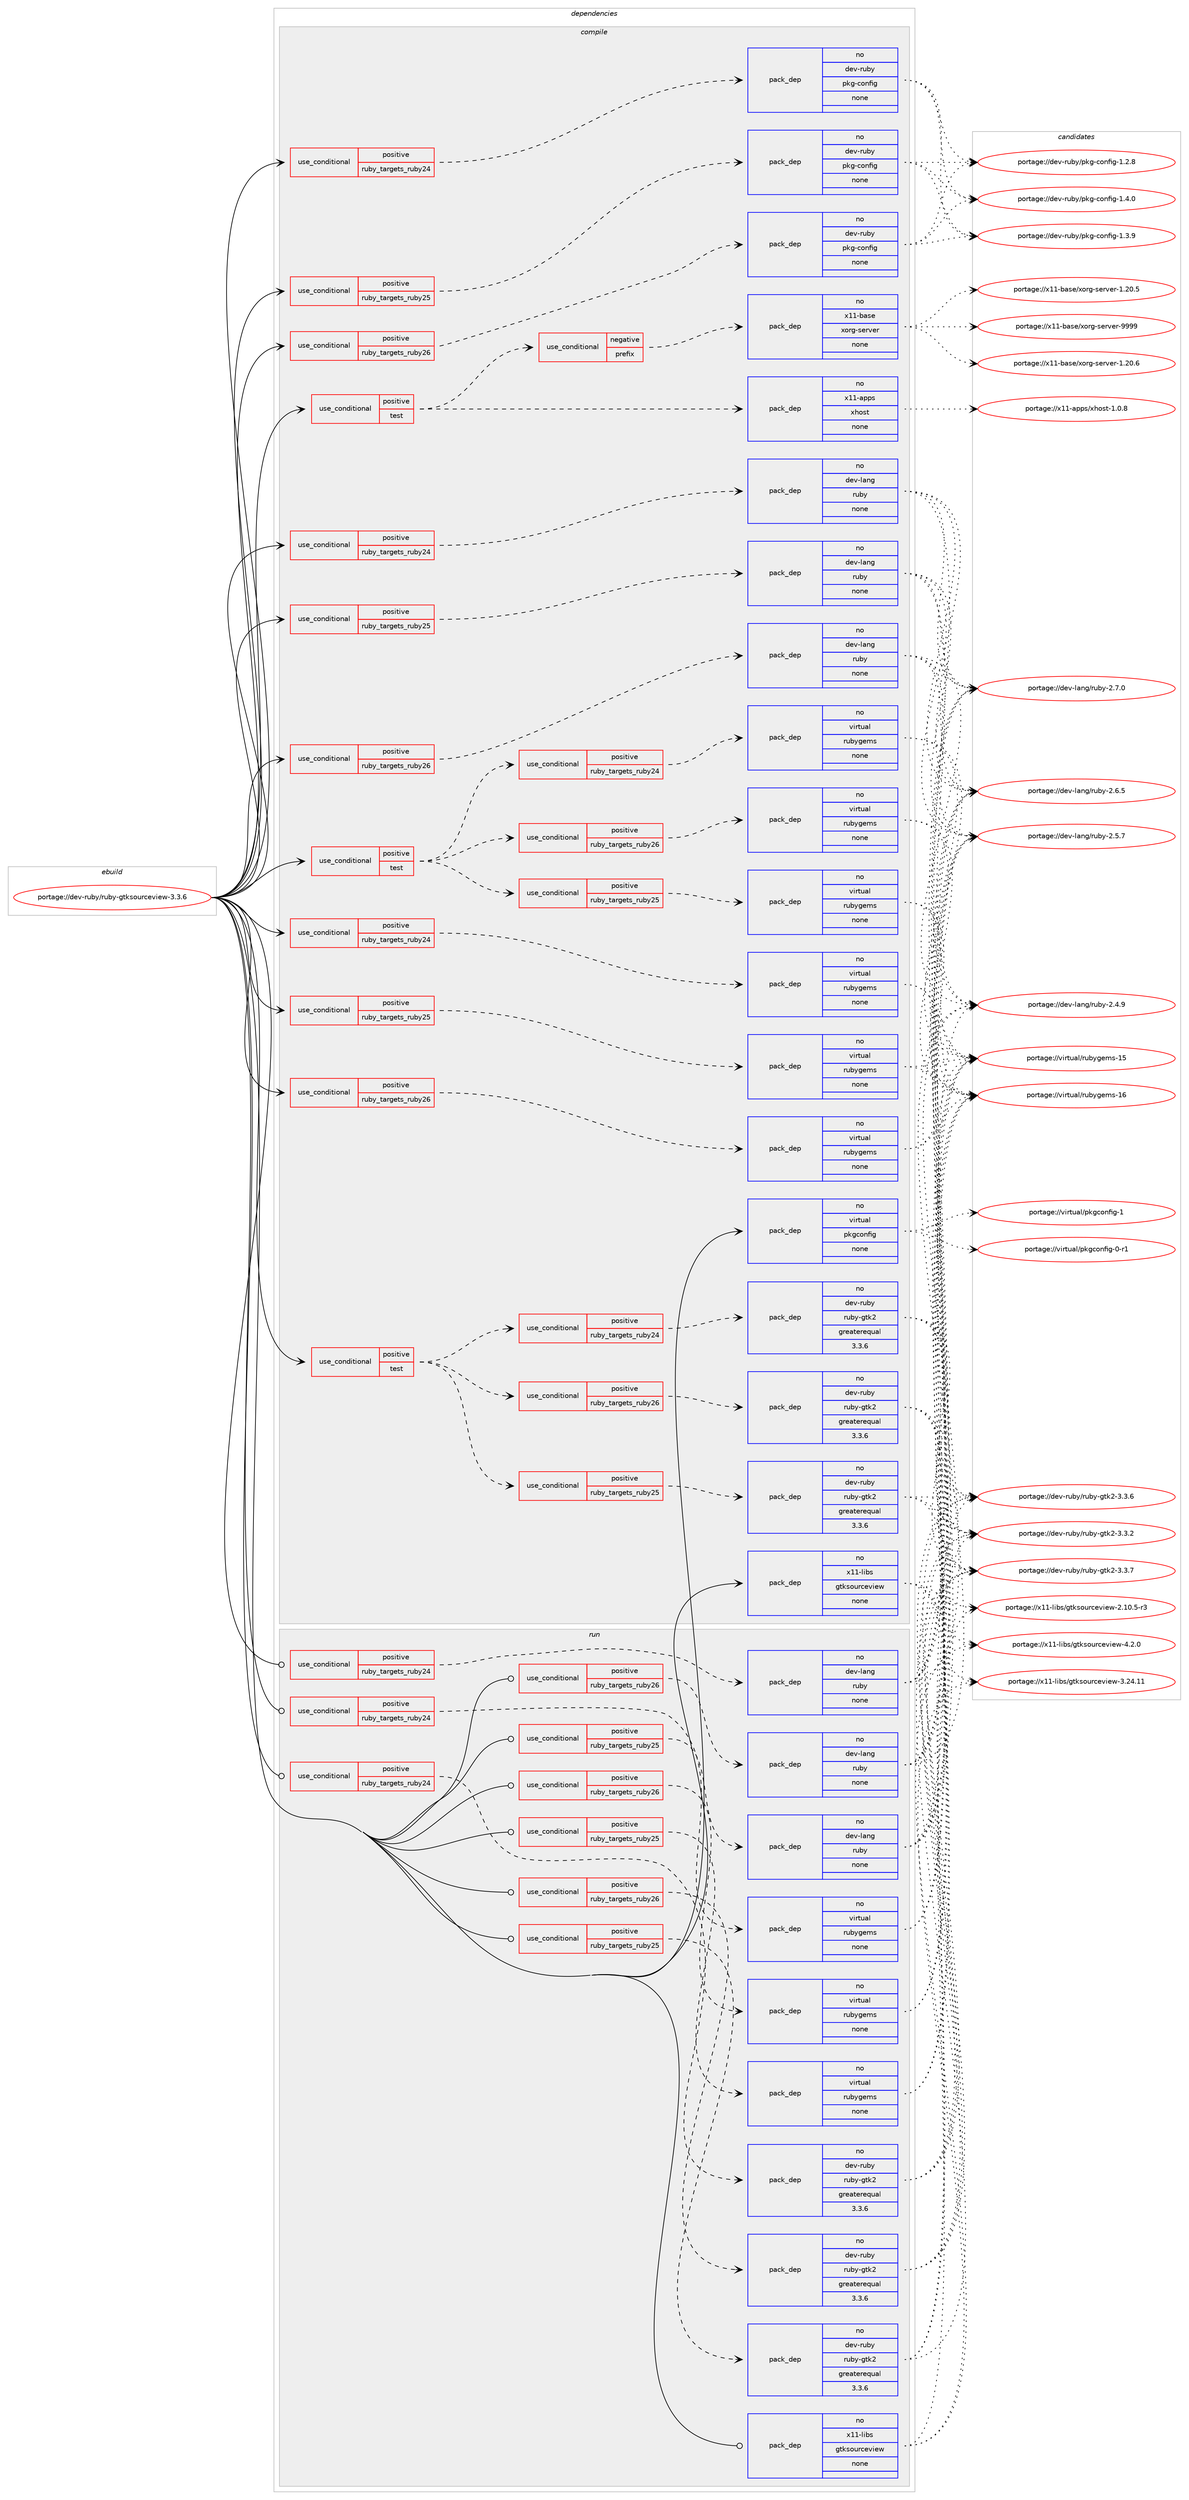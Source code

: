 digraph prolog {

# *************
# Graph options
# *************

newrank=true;
concentrate=true;
compound=true;
graph [rankdir=LR,fontname=Helvetica,fontsize=10,ranksep=1.5];#, ranksep=2.5, nodesep=0.2];
edge  [arrowhead=vee];
node  [fontname=Helvetica,fontsize=10];

# **********
# The ebuild
# **********

subgraph cluster_leftcol {
color=gray;
label=<<i>ebuild</i>>;
id [label="portage://dev-ruby/ruby-gtksourceview-3.3.6", color=red, width=4, href="../dev-ruby/ruby-gtksourceview-3.3.6.svg"];
}

# ****************
# The dependencies
# ****************

subgraph cluster_midcol {
color=gray;
label=<<i>dependencies</i>>;
subgraph cluster_compile {
fillcolor="#eeeeee";
style=filled;
label=<<i>compile</i>>;
subgraph cond71942 {
dependency325057 [label=<<TABLE BORDER="0" CELLBORDER="1" CELLSPACING="0" CELLPADDING="4"><TR><TD ROWSPAN="3" CELLPADDING="10">use_conditional</TD></TR><TR><TD>positive</TD></TR><TR><TD>ruby_targets_ruby24</TD></TR></TABLE>>, shape=none, color=red];
subgraph pack248368 {
dependency325058 [label=<<TABLE BORDER="0" CELLBORDER="1" CELLSPACING="0" CELLPADDING="4" WIDTH="220"><TR><TD ROWSPAN="6" CELLPADDING="30">pack_dep</TD></TR><TR><TD WIDTH="110">no</TD></TR><TR><TD>dev-lang</TD></TR><TR><TD>ruby</TD></TR><TR><TD>none</TD></TR><TR><TD></TD></TR></TABLE>>, shape=none, color=blue];
}
dependency325057:e -> dependency325058:w [weight=20,style="dashed",arrowhead="vee"];
}
id:e -> dependency325057:w [weight=20,style="solid",arrowhead="vee"];
subgraph cond71943 {
dependency325059 [label=<<TABLE BORDER="0" CELLBORDER="1" CELLSPACING="0" CELLPADDING="4"><TR><TD ROWSPAN="3" CELLPADDING="10">use_conditional</TD></TR><TR><TD>positive</TD></TR><TR><TD>ruby_targets_ruby24</TD></TR></TABLE>>, shape=none, color=red];
subgraph pack248369 {
dependency325060 [label=<<TABLE BORDER="0" CELLBORDER="1" CELLSPACING="0" CELLPADDING="4" WIDTH="220"><TR><TD ROWSPAN="6" CELLPADDING="30">pack_dep</TD></TR><TR><TD WIDTH="110">no</TD></TR><TR><TD>dev-ruby</TD></TR><TR><TD>pkg-config</TD></TR><TR><TD>none</TD></TR><TR><TD></TD></TR></TABLE>>, shape=none, color=blue];
}
dependency325059:e -> dependency325060:w [weight=20,style="dashed",arrowhead="vee"];
}
id:e -> dependency325059:w [weight=20,style="solid",arrowhead="vee"];
subgraph cond71944 {
dependency325061 [label=<<TABLE BORDER="0" CELLBORDER="1" CELLSPACING="0" CELLPADDING="4"><TR><TD ROWSPAN="3" CELLPADDING="10">use_conditional</TD></TR><TR><TD>positive</TD></TR><TR><TD>ruby_targets_ruby24</TD></TR></TABLE>>, shape=none, color=red];
subgraph pack248370 {
dependency325062 [label=<<TABLE BORDER="0" CELLBORDER="1" CELLSPACING="0" CELLPADDING="4" WIDTH="220"><TR><TD ROWSPAN="6" CELLPADDING="30">pack_dep</TD></TR><TR><TD WIDTH="110">no</TD></TR><TR><TD>virtual</TD></TR><TR><TD>rubygems</TD></TR><TR><TD>none</TD></TR><TR><TD></TD></TR></TABLE>>, shape=none, color=blue];
}
dependency325061:e -> dependency325062:w [weight=20,style="dashed",arrowhead="vee"];
}
id:e -> dependency325061:w [weight=20,style="solid",arrowhead="vee"];
subgraph cond71945 {
dependency325063 [label=<<TABLE BORDER="0" CELLBORDER="1" CELLSPACING="0" CELLPADDING="4"><TR><TD ROWSPAN="3" CELLPADDING="10">use_conditional</TD></TR><TR><TD>positive</TD></TR><TR><TD>ruby_targets_ruby25</TD></TR></TABLE>>, shape=none, color=red];
subgraph pack248371 {
dependency325064 [label=<<TABLE BORDER="0" CELLBORDER="1" CELLSPACING="0" CELLPADDING="4" WIDTH="220"><TR><TD ROWSPAN="6" CELLPADDING="30">pack_dep</TD></TR><TR><TD WIDTH="110">no</TD></TR><TR><TD>dev-lang</TD></TR><TR><TD>ruby</TD></TR><TR><TD>none</TD></TR><TR><TD></TD></TR></TABLE>>, shape=none, color=blue];
}
dependency325063:e -> dependency325064:w [weight=20,style="dashed",arrowhead="vee"];
}
id:e -> dependency325063:w [weight=20,style="solid",arrowhead="vee"];
subgraph cond71946 {
dependency325065 [label=<<TABLE BORDER="0" CELLBORDER="1" CELLSPACING="0" CELLPADDING="4"><TR><TD ROWSPAN="3" CELLPADDING="10">use_conditional</TD></TR><TR><TD>positive</TD></TR><TR><TD>ruby_targets_ruby25</TD></TR></TABLE>>, shape=none, color=red];
subgraph pack248372 {
dependency325066 [label=<<TABLE BORDER="0" CELLBORDER="1" CELLSPACING="0" CELLPADDING="4" WIDTH="220"><TR><TD ROWSPAN="6" CELLPADDING="30">pack_dep</TD></TR><TR><TD WIDTH="110">no</TD></TR><TR><TD>dev-ruby</TD></TR><TR><TD>pkg-config</TD></TR><TR><TD>none</TD></TR><TR><TD></TD></TR></TABLE>>, shape=none, color=blue];
}
dependency325065:e -> dependency325066:w [weight=20,style="dashed",arrowhead="vee"];
}
id:e -> dependency325065:w [weight=20,style="solid",arrowhead="vee"];
subgraph cond71947 {
dependency325067 [label=<<TABLE BORDER="0" CELLBORDER="1" CELLSPACING="0" CELLPADDING="4"><TR><TD ROWSPAN="3" CELLPADDING="10">use_conditional</TD></TR><TR><TD>positive</TD></TR><TR><TD>ruby_targets_ruby25</TD></TR></TABLE>>, shape=none, color=red];
subgraph pack248373 {
dependency325068 [label=<<TABLE BORDER="0" CELLBORDER="1" CELLSPACING="0" CELLPADDING="4" WIDTH="220"><TR><TD ROWSPAN="6" CELLPADDING="30">pack_dep</TD></TR><TR><TD WIDTH="110">no</TD></TR><TR><TD>virtual</TD></TR><TR><TD>rubygems</TD></TR><TR><TD>none</TD></TR><TR><TD></TD></TR></TABLE>>, shape=none, color=blue];
}
dependency325067:e -> dependency325068:w [weight=20,style="dashed",arrowhead="vee"];
}
id:e -> dependency325067:w [weight=20,style="solid",arrowhead="vee"];
subgraph cond71948 {
dependency325069 [label=<<TABLE BORDER="0" CELLBORDER="1" CELLSPACING="0" CELLPADDING="4"><TR><TD ROWSPAN="3" CELLPADDING="10">use_conditional</TD></TR><TR><TD>positive</TD></TR><TR><TD>ruby_targets_ruby26</TD></TR></TABLE>>, shape=none, color=red];
subgraph pack248374 {
dependency325070 [label=<<TABLE BORDER="0" CELLBORDER="1" CELLSPACING="0" CELLPADDING="4" WIDTH="220"><TR><TD ROWSPAN="6" CELLPADDING="30">pack_dep</TD></TR><TR><TD WIDTH="110">no</TD></TR><TR><TD>dev-lang</TD></TR><TR><TD>ruby</TD></TR><TR><TD>none</TD></TR><TR><TD></TD></TR></TABLE>>, shape=none, color=blue];
}
dependency325069:e -> dependency325070:w [weight=20,style="dashed",arrowhead="vee"];
}
id:e -> dependency325069:w [weight=20,style="solid",arrowhead="vee"];
subgraph cond71949 {
dependency325071 [label=<<TABLE BORDER="0" CELLBORDER="1" CELLSPACING="0" CELLPADDING="4"><TR><TD ROWSPAN="3" CELLPADDING="10">use_conditional</TD></TR><TR><TD>positive</TD></TR><TR><TD>ruby_targets_ruby26</TD></TR></TABLE>>, shape=none, color=red];
subgraph pack248375 {
dependency325072 [label=<<TABLE BORDER="0" CELLBORDER="1" CELLSPACING="0" CELLPADDING="4" WIDTH="220"><TR><TD ROWSPAN="6" CELLPADDING="30">pack_dep</TD></TR><TR><TD WIDTH="110">no</TD></TR><TR><TD>dev-ruby</TD></TR><TR><TD>pkg-config</TD></TR><TR><TD>none</TD></TR><TR><TD></TD></TR></TABLE>>, shape=none, color=blue];
}
dependency325071:e -> dependency325072:w [weight=20,style="dashed",arrowhead="vee"];
}
id:e -> dependency325071:w [weight=20,style="solid",arrowhead="vee"];
subgraph cond71950 {
dependency325073 [label=<<TABLE BORDER="0" CELLBORDER="1" CELLSPACING="0" CELLPADDING="4"><TR><TD ROWSPAN="3" CELLPADDING="10">use_conditional</TD></TR><TR><TD>positive</TD></TR><TR><TD>ruby_targets_ruby26</TD></TR></TABLE>>, shape=none, color=red];
subgraph pack248376 {
dependency325074 [label=<<TABLE BORDER="0" CELLBORDER="1" CELLSPACING="0" CELLPADDING="4" WIDTH="220"><TR><TD ROWSPAN="6" CELLPADDING="30">pack_dep</TD></TR><TR><TD WIDTH="110">no</TD></TR><TR><TD>virtual</TD></TR><TR><TD>rubygems</TD></TR><TR><TD>none</TD></TR><TR><TD></TD></TR></TABLE>>, shape=none, color=blue];
}
dependency325073:e -> dependency325074:w [weight=20,style="dashed",arrowhead="vee"];
}
id:e -> dependency325073:w [weight=20,style="solid",arrowhead="vee"];
subgraph cond71951 {
dependency325075 [label=<<TABLE BORDER="0" CELLBORDER="1" CELLSPACING="0" CELLPADDING="4"><TR><TD ROWSPAN="3" CELLPADDING="10">use_conditional</TD></TR><TR><TD>positive</TD></TR><TR><TD>test</TD></TR></TABLE>>, shape=none, color=red];
subgraph cond71952 {
dependency325076 [label=<<TABLE BORDER="0" CELLBORDER="1" CELLSPACING="0" CELLPADDING="4"><TR><TD ROWSPAN="3" CELLPADDING="10">use_conditional</TD></TR><TR><TD>negative</TD></TR><TR><TD>prefix</TD></TR></TABLE>>, shape=none, color=red];
subgraph pack248377 {
dependency325077 [label=<<TABLE BORDER="0" CELLBORDER="1" CELLSPACING="0" CELLPADDING="4" WIDTH="220"><TR><TD ROWSPAN="6" CELLPADDING="30">pack_dep</TD></TR><TR><TD WIDTH="110">no</TD></TR><TR><TD>x11-base</TD></TR><TR><TD>xorg-server</TD></TR><TR><TD>none</TD></TR><TR><TD></TD></TR></TABLE>>, shape=none, color=blue];
}
dependency325076:e -> dependency325077:w [weight=20,style="dashed",arrowhead="vee"];
}
dependency325075:e -> dependency325076:w [weight=20,style="dashed",arrowhead="vee"];
subgraph pack248378 {
dependency325078 [label=<<TABLE BORDER="0" CELLBORDER="1" CELLSPACING="0" CELLPADDING="4" WIDTH="220"><TR><TD ROWSPAN="6" CELLPADDING="30">pack_dep</TD></TR><TR><TD WIDTH="110">no</TD></TR><TR><TD>x11-apps</TD></TR><TR><TD>xhost</TD></TR><TR><TD>none</TD></TR><TR><TD></TD></TR></TABLE>>, shape=none, color=blue];
}
dependency325075:e -> dependency325078:w [weight=20,style="dashed",arrowhead="vee"];
}
id:e -> dependency325075:w [weight=20,style="solid",arrowhead="vee"];
subgraph cond71953 {
dependency325079 [label=<<TABLE BORDER="0" CELLBORDER="1" CELLSPACING="0" CELLPADDING="4"><TR><TD ROWSPAN="3" CELLPADDING="10">use_conditional</TD></TR><TR><TD>positive</TD></TR><TR><TD>test</TD></TR></TABLE>>, shape=none, color=red];
subgraph cond71954 {
dependency325080 [label=<<TABLE BORDER="0" CELLBORDER="1" CELLSPACING="0" CELLPADDING="4"><TR><TD ROWSPAN="3" CELLPADDING="10">use_conditional</TD></TR><TR><TD>positive</TD></TR><TR><TD>ruby_targets_ruby24</TD></TR></TABLE>>, shape=none, color=red];
subgraph pack248379 {
dependency325081 [label=<<TABLE BORDER="0" CELLBORDER="1" CELLSPACING="0" CELLPADDING="4" WIDTH="220"><TR><TD ROWSPAN="6" CELLPADDING="30">pack_dep</TD></TR><TR><TD WIDTH="110">no</TD></TR><TR><TD>dev-ruby</TD></TR><TR><TD>ruby-gtk2</TD></TR><TR><TD>greaterequal</TD></TR><TR><TD>3.3.6</TD></TR></TABLE>>, shape=none, color=blue];
}
dependency325080:e -> dependency325081:w [weight=20,style="dashed",arrowhead="vee"];
}
dependency325079:e -> dependency325080:w [weight=20,style="dashed",arrowhead="vee"];
subgraph cond71955 {
dependency325082 [label=<<TABLE BORDER="0" CELLBORDER="1" CELLSPACING="0" CELLPADDING="4"><TR><TD ROWSPAN="3" CELLPADDING="10">use_conditional</TD></TR><TR><TD>positive</TD></TR><TR><TD>ruby_targets_ruby25</TD></TR></TABLE>>, shape=none, color=red];
subgraph pack248380 {
dependency325083 [label=<<TABLE BORDER="0" CELLBORDER="1" CELLSPACING="0" CELLPADDING="4" WIDTH="220"><TR><TD ROWSPAN="6" CELLPADDING="30">pack_dep</TD></TR><TR><TD WIDTH="110">no</TD></TR><TR><TD>dev-ruby</TD></TR><TR><TD>ruby-gtk2</TD></TR><TR><TD>greaterequal</TD></TR><TR><TD>3.3.6</TD></TR></TABLE>>, shape=none, color=blue];
}
dependency325082:e -> dependency325083:w [weight=20,style="dashed",arrowhead="vee"];
}
dependency325079:e -> dependency325082:w [weight=20,style="dashed",arrowhead="vee"];
subgraph cond71956 {
dependency325084 [label=<<TABLE BORDER="0" CELLBORDER="1" CELLSPACING="0" CELLPADDING="4"><TR><TD ROWSPAN="3" CELLPADDING="10">use_conditional</TD></TR><TR><TD>positive</TD></TR><TR><TD>ruby_targets_ruby26</TD></TR></TABLE>>, shape=none, color=red];
subgraph pack248381 {
dependency325085 [label=<<TABLE BORDER="0" CELLBORDER="1" CELLSPACING="0" CELLPADDING="4" WIDTH="220"><TR><TD ROWSPAN="6" CELLPADDING="30">pack_dep</TD></TR><TR><TD WIDTH="110">no</TD></TR><TR><TD>dev-ruby</TD></TR><TR><TD>ruby-gtk2</TD></TR><TR><TD>greaterequal</TD></TR><TR><TD>3.3.6</TD></TR></TABLE>>, shape=none, color=blue];
}
dependency325084:e -> dependency325085:w [weight=20,style="dashed",arrowhead="vee"];
}
dependency325079:e -> dependency325084:w [weight=20,style="dashed",arrowhead="vee"];
}
id:e -> dependency325079:w [weight=20,style="solid",arrowhead="vee"];
subgraph cond71957 {
dependency325086 [label=<<TABLE BORDER="0" CELLBORDER="1" CELLSPACING="0" CELLPADDING="4"><TR><TD ROWSPAN="3" CELLPADDING="10">use_conditional</TD></TR><TR><TD>positive</TD></TR><TR><TD>test</TD></TR></TABLE>>, shape=none, color=red];
subgraph cond71958 {
dependency325087 [label=<<TABLE BORDER="0" CELLBORDER="1" CELLSPACING="0" CELLPADDING="4"><TR><TD ROWSPAN="3" CELLPADDING="10">use_conditional</TD></TR><TR><TD>positive</TD></TR><TR><TD>ruby_targets_ruby24</TD></TR></TABLE>>, shape=none, color=red];
subgraph pack248382 {
dependency325088 [label=<<TABLE BORDER="0" CELLBORDER="1" CELLSPACING="0" CELLPADDING="4" WIDTH="220"><TR><TD ROWSPAN="6" CELLPADDING="30">pack_dep</TD></TR><TR><TD WIDTH="110">no</TD></TR><TR><TD>virtual</TD></TR><TR><TD>rubygems</TD></TR><TR><TD>none</TD></TR><TR><TD></TD></TR></TABLE>>, shape=none, color=blue];
}
dependency325087:e -> dependency325088:w [weight=20,style="dashed",arrowhead="vee"];
}
dependency325086:e -> dependency325087:w [weight=20,style="dashed",arrowhead="vee"];
subgraph cond71959 {
dependency325089 [label=<<TABLE BORDER="0" CELLBORDER="1" CELLSPACING="0" CELLPADDING="4"><TR><TD ROWSPAN="3" CELLPADDING="10">use_conditional</TD></TR><TR><TD>positive</TD></TR><TR><TD>ruby_targets_ruby25</TD></TR></TABLE>>, shape=none, color=red];
subgraph pack248383 {
dependency325090 [label=<<TABLE BORDER="0" CELLBORDER="1" CELLSPACING="0" CELLPADDING="4" WIDTH="220"><TR><TD ROWSPAN="6" CELLPADDING="30">pack_dep</TD></TR><TR><TD WIDTH="110">no</TD></TR><TR><TD>virtual</TD></TR><TR><TD>rubygems</TD></TR><TR><TD>none</TD></TR><TR><TD></TD></TR></TABLE>>, shape=none, color=blue];
}
dependency325089:e -> dependency325090:w [weight=20,style="dashed",arrowhead="vee"];
}
dependency325086:e -> dependency325089:w [weight=20,style="dashed",arrowhead="vee"];
subgraph cond71960 {
dependency325091 [label=<<TABLE BORDER="0" CELLBORDER="1" CELLSPACING="0" CELLPADDING="4"><TR><TD ROWSPAN="3" CELLPADDING="10">use_conditional</TD></TR><TR><TD>positive</TD></TR><TR><TD>ruby_targets_ruby26</TD></TR></TABLE>>, shape=none, color=red];
subgraph pack248384 {
dependency325092 [label=<<TABLE BORDER="0" CELLBORDER="1" CELLSPACING="0" CELLPADDING="4" WIDTH="220"><TR><TD ROWSPAN="6" CELLPADDING="30">pack_dep</TD></TR><TR><TD WIDTH="110">no</TD></TR><TR><TD>virtual</TD></TR><TR><TD>rubygems</TD></TR><TR><TD>none</TD></TR><TR><TD></TD></TR></TABLE>>, shape=none, color=blue];
}
dependency325091:e -> dependency325092:w [weight=20,style="dashed",arrowhead="vee"];
}
dependency325086:e -> dependency325091:w [weight=20,style="dashed",arrowhead="vee"];
}
id:e -> dependency325086:w [weight=20,style="solid",arrowhead="vee"];
subgraph pack248385 {
dependency325093 [label=<<TABLE BORDER="0" CELLBORDER="1" CELLSPACING="0" CELLPADDING="4" WIDTH="220"><TR><TD ROWSPAN="6" CELLPADDING="30">pack_dep</TD></TR><TR><TD WIDTH="110">no</TD></TR><TR><TD>virtual</TD></TR><TR><TD>pkgconfig</TD></TR><TR><TD>none</TD></TR><TR><TD></TD></TR></TABLE>>, shape=none, color=blue];
}
id:e -> dependency325093:w [weight=20,style="solid",arrowhead="vee"];
subgraph pack248386 {
dependency325094 [label=<<TABLE BORDER="0" CELLBORDER="1" CELLSPACING="0" CELLPADDING="4" WIDTH="220"><TR><TD ROWSPAN="6" CELLPADDING="30">pack_dep</TD></TR><TR><TD WIDTH="110">no</TD></TR><TR><TD>x11-libs</TD></TR><TR><TD>gtksourceview</TD></TR><TR><TD>none</TD></TR><TR><TD></TD></TR></TABLE>>, shape=none, color=blue];
}
id:e -> dependency325094:w [weight=20,style="solid",arrowhead="vee"];
}
subgraph cluster_compileandrun {
fillcolor="#eeeeee";
style=filled;
label=<<i>compile and run</i>>;
}
subgraph cluster_run {
fillcolor="#eeeeee";
style=filled;
label=<<i>run</i>>;
subgraph cond71961 {
dependency325095 [label=<<TABLE BORDER="0" CELLBORDER="1" CELLSPACING="0" CELLPADDING="4"><TR><TD ROWSPAN="3" CELLPADDING="10">use_conditional</TD></TR><TR><TD>positive</TD></TR><TR><TD>ruby_targets_ruby24</TD></TR></TABLE>>, shape=none, color=red];
subgraph pack248387 {
dependency325096 [label=<<TABLE BORDER="0" CELLBORDER="1" CELLSPACING="0" CELLPADDING="4" WIDTH="220"><TR><TD ROWSPAN="6" CELLPADDING="30">pack_dep</TD></TR><TR><TD WIDTH="110">no</TD></TR><TR><TD>dev-lang</TD></TR><TR><TD>ruby</TD></TR><TR><TD>none</TD></TR><TR><TD></TD></TR></TABLE>>, shape=none, color=blue];
}
dependency325095:e -> dependency325096:w [weight=20,style="dashed",arrowhead="vee"];
}
id:e -> dependency325095:w [weight=20,style="solid",arrowhead="odot"];
subgraph cond71962 {
dependency325097 [label=<<TABLE BORDER="0" CELLBORDER="1" CELLSPACING="0" CELLPADDING="4"><TR><TD ROWSPAN="3" CELLPADDING="10">use_conditional</TD></TR><TR><TD>positive</TD></TR><TR><TD>ruby_targets_ruby24</TD></TR></TABLE>>, shape=none, color=red];
subgraph pack248388 {
dependency325098 [label=<<TABLE BORDER="0" CELLBORDER="1" CELLSPACING="0" CELLPADDING="4" WIDTH="220"><TR><TD ROWSPAN="6" CELLPADDING="30">pack_dep</TD></TR><TR><TD WIDTH="110">no</TD></TR><TR><TD>dev-ruby</TD></TR><TR><TD>ruby-gtk2</TD></TR><TR><TD>greaterequal</TD></TR><TR><TD>3.3.6</TD></TR></TABLE>>, shape=none, color=blue];
}
dependency325097:e -> dependency325098:w [weight=20,style="dashed",arrowhead="vee"];
}
id:e -> dependency325097:w [weight=20,style="solid",arrowhead="odot"];
subgraph cond71963 {
dependency325099 [label=<<TABLE BORDER="0" CELLBORDER="1" CELLSPACING="0" CELLPADDING="4"><TR><TD ROWSPAN="3" CELLPADDING="10">use_conditional</TD></TR><TR><TD>positive</TD></TR><TR><TD>ruby_targets_ruby24</TD></TR></TABLE>>, shape=none, color=red];
subgraph pack248389 {
dependency325100 [label=<<TABLE BORDER="0" CELLBORDER="1" CELLSPACING="0" CELLPADDING="4" WIDTH="220"><TR><TD ROWSPAN="6" CELLPADDING="30">pack_dep</TD></TR><TR><TD WIDTH="110">no</TD></TR><TR><TD>virtual</TD></TR><TR><TD>rubygems</TD></TR><TR><TD>none</TD></TR><TR><TD></TD></TR></TABLE>>, shape=none, color=blue];
}
dependency325099:e -> dependency325100:w [weight=20,style="dashed",arrowhead="vee"];
}
id:e -> dependency325099:w [weight=20,style="solid",arrowhead="odot"];
subgraph cond71964 {
dependency325101 [label=<<TABLE BORDER="0" CELLBORDER="1" CELLSPACING="0" CELLPADDING="4"><TR><TD ROWSPAN="3" CELLPADDING="10">use_conditional</TD></TR><TR><TD>positive</TD></TR><TR><TD>ruby_targets_ruby25</TD></TR></TABLE>>, shape=none, color=red];
subgraph pack248390 {
dependency325102 [label=<<TABLE BORDER="0" CELLBORDER="1" CELLSPACING="0" CELLPADDING="4" WIDTH="220"><TR><TD ROWSPAN="6" CELLPADDING="30">pack_dep</TD></TR><TR><TD WIDTH="110">no</TD></TR><TR><TD>dev-lang</TD></TR><TR><TD>ruby</TD></TR><TR><TD>none</TD></TR><TR><TD></TD></TR></TABLE>>, shape=none, color=blue];
}
dependency325101:e -> dependency325102:w [weight=20,style="dashed",arrowhead="vee"];
}
id:e -> dependency325101:w [weight=20,style="solid",arrowhead="odot"];
subgraph cond71965 {
dependency325103 [label=<<TABLE BORDER="0" CELLBORDER="1" CELLSPACING="0" CELLPADDING="4"><TR><TD ROWSPAN="3" CELLPADDING="10">use_conditional</TD></TR><TR><TD>positive</TD></TR><TR><TD>ruby_targets_ruby25</TD></TR></TABLE>>, shape=none, color=red];
subgraph pack248391 {
dependency325104 [label=<<TABLE BORDER="0" CELLBORDER="1" CELLSPACING="0" CELLPADDING="4" WIDTH="220"><TR><TD ROWSPAN="6" CELLPADDING="30">pack_dep</TD></TR><TR><TD WIDTH="110">no</TD></TR><TR><TD>dev-ruby</TD></TR><TR><TD>ruby-gtk2</TD></TR><TR><TD>greaterequal</TD></TR><TR><TD>3.3.6</TD></TR></TABLE>>, shape=none, color=blue];
}
dependency325103:e -> dependency325104:w [weight=20,style="dashed",arrowhead="vee"];
}
id:e -> dependency325103:w [weight=20,style="solid",arrowhead="odot"];
subgraph cond71966 {
dependency325105 [label=<<TABLE BORDER="0" CELLBORDER="1" CELLSPACING="0" CELLPADDING="4"><TR><TD ROWSPAN="3" CELLPADDING="10">use_conditional</TD></TR><TR><TD>positive</TD></TR><TR><TD>ruby_targets_ruby25</TD></TR></TABLE>>, shape=none, color=red];
subgraph pack248392 {
dependency325106 [label=<<TABLE BORDER="0" CELLBORDER="1" CELLSPACING="0" CELLPADDING="4" WIDTH="220"><TR><TD ROWSPAN="6" CELLPADDING="30">pack_dep</TD></TR><TR><TD WIDTH="110">no</TD></TR><TR><TD>virtual</TD></TR><TR><TD>rubygems</TD></TR><TR><TD>none</TD></TR><TR><TD></TD></TR></TABLE>>, shape=none, color=blue];
}
dependency325105:e -> dependency325106:w [weight=20,style="dashed",arrowhead="vee"];
}
id:e -> dependency325105:w [weight=20,style="solid",arrowhead="odot"];
subgraph cond71967 {
dependency325107 [label=<<TABLE BORDER="0" CELLBORDER="1" CELLSPACING="0" CELLPADDING="4"><TR><TD ROWSPAN="3" CELLPADDING="10">use_conditional</TD></TR><TR><TD>positive</TD></TR><TR><TD>ruby_targets_ruby26</TD></TR></TABLE>>, shape=none, color=red];
subgraph pack248393 {
dependency325108 [label=<<TABLE BORDER="0" CELLBORDER="1" CELLSPACING="0" CELLPADDING="4" WIDTH="220"><TR><TD ROWSPAN="6" CELLPADDING="30">pack_dep</TD></TR><TR><TD WIDTH="110">no</TD></TR><TR><TD>dev-lang</TD></TR><TR><TD>ruby</TD></TR><TR><TD>none</TD></TR><TR><TD></TD></TR></TABLE>>, shape=none, color=blue];
}
dependency325107:e -> dependency325108:w [weight=20,style="dashed",arrowhead="vee"];
}
id:e -> dependency325107:w [weight=20,style="solid",arrowhead="odot"];
subgraph cond71968 {
dependency325109 [label=<<TABLE BORDER="0" CELLBORDER="1" CELLSPACING="0" CELLPADDING="4"><TR><TD ROWSPAN="3" CELLPADDING="10">use_conditional</TD></TR><TR><TD>positive</TD></TR><TR><TD>ruby_targets_ruby26</TD></TR></TABLE>>, shape=none, color=red];
subgraph pack248394 {
dependency325110 [label=<<TABLE BORDER="0" CELLBORDER="1" CELLSPACING="0" CELLPADDING="4" WIDTH="220"><TR><TD ROWSPAN="6" CELLPADDING="30">pack_dep</TD></TR><TR><TD WIDTH="110">no</TD></TR><TR><TD>dev-ruby</TD></TR><TR><TD>ruby-gtk2</TD></TR><TR><TD>greaterequal</TD></TR><TR><TD>3.3.6</TD></TR></TABLE>>, shape=none, color=blue];
}
dependency325109:e -> dependency325110:w [weight=20,style="dashed",arrowhead="vee"];
}
id:e -> dependency325109:w [weight=20,style="solid",arrowhead="odot"];
subgraph cond71969 {
dependency325111 [label=<<TABLE BORDER="0" CELLBORDER="1" CELLSPACING="0" CELLPADDING="4"><TR><TD ROWSPAN="3" CELLPADDING="10">use_conditional</TD></TR><TR><TD>positive</TD></TR><TR><TD>ruby_targets_ruby26</TD></TR></TABLE>>, shape=none, color=red];
subgraph pack248395 {
dependency325112 [label=<<TABLE BORDER="0" CELLBORDER="1" CELLSPACING="0" CELLPADDING="4" WIDTH="220"><TR><TD ROWSPAN="6" CELLPADDING="30">pack_dep</TD></TR><TR><TD WIDTH="110">no</TD></TR><TR><TD>virtual</TD></TR><TR><TD>rubygems</TD></TR><TR><TD>none</TD></TR><TR><TD></TD></TR></TABLE>>, shape=none, color=blue];
}
dependency325111:e -> dependency325112:w [weight=20,style="dashed",arrowhead="vee"];
}
id:e -> dependency325111:w [weight=20,style="solid",arrowhead="odot"];
subgraph pack248396 {
dependency325113 [label=<<TABLE BORDER="0" CELLBORDER="1" CELLSPACING="0" CELLPADDING="4" WIDTH="220"><TR><TD ROWSPAN="6" CELLPADDING="30">pack_dep</TD></TR><TR><TD WIDTH="110">no</TD></TR><TR><TD>x11-libs</TD></TR><TR><TD>gtksourceview</TD></TR><TR><TD>none</TD></TR><TR><TD></TD></TR></TABLE>>, shape=none, color=blue];
}
id:e -> dependency325113:w [weight=20,style="solid",arrowhead="odot"];
}
}

# **************
# The candidates
# **************

subgraph cluster_choices {
rank=same;
color=gray;
label=<<i>candidates</i>>;

subgraph choice248368 {
color=black;
nodesep=1;
choice10010111845108971101034711411798121455046554648 [label="portage://dev-lang/ruby-2.7.0", color=red, width=4,href="../dev-lang/ruby-2.7.0.svg"];
choice10010111845108971101034711411798121455046544653 [label="portage://dev-lang/ruby-2.6.5", color=red, width=4,href="../dev-lang/ruby-2.6.5.svg"];
choice10010111845108971101034711411798121455046534655 [label="portage://dev-lang/ruby-2.5.7", color=red, width=4,href="../dev-lang/ruby-2.5.7.svg"];
choice10010111845108971101034711411798121455046524657 [label="portage://dev-lang/ruby-2.4.9", color=red, width=4,href="../dev-lang/ruby-2.4.9.svg"];
dependency325058:e -> choice10010111845108971101034711411798121455046554648:w [style=dotted,weight="100"];
dependency325058:e -> choice10010111845108971101034711411798121455046544653:w [style=dotted,weight="100"];
dependency325058:e -> choice10010111845108971101034711411798121455046534655:w [style=dotted,weight="100"];
dependency325058:e -> choice10010111845108971101034711411798121455046524657:w [style=dotted,weight="100"];
}
subgraph choice248369 {
color=black;
nodesep=1;
choice1001011184511411798121471121071034599111110102105103454946524648 [label="portage://dev-ruby/pkg-config-1.4.0", color=red, width=4,href="../dev-ruby/pkg-config-1.4.0.svg"];
choice1001011184511411798121471121071034599111110102105103454946514657 [label="portage://dev-ruby/pkg-config-1.3.9", color=red, width=4,href="../dev-ruby/pkg-config-1.3.9.svg"];
choice1001011184511411798121471121071034599111110102105103454946504656 [label="portage://dev-ruby/pkg-config-1.2.8", color=red, width=4,href="../dev-ruby/pkg-config-1.2.8.svg"];
dependency325060:e -> choice1001011184511411798121471121071034599111110102105103454946524648:w [style=dotted,weight="100"];
dependency325060:e -> choice1001011184511411798121471121071034599111110102105103454946514657:w [style=dotted,weight="100"];
dependency325060:e -> choice1001011184511411798121471121071034599111110102105103454946504656:w [style=dotted,weight="100"];
}
subgraph choice248370 {
color=black;
nodesep=1;
choice118105114116117971084711411798121103101109115454954 [label="portage://virtual/rubygems-16", color=red, width=4,href="../virtual/rubygems-16.svg"];
choice118105114116117971084711411798121103101109115454953 [label="portage://virtual/rubygems-15", color=red, width=4,href="../virtual/rubygems-15.svg"];
dependency325062:e -> choice118105114116117971084711411798121103101109115454954:w [style=dotted,weight="100"];
dependency325062:e -> choice118105114116117971084711411798121103101109115454953:w [style=dotted,weight="100"];
}
subgraph choice248371 {
color=black;
nodesep=1;
choice10010111845108971101034711411798121455046554648 [label="portage://dev-lang/ruby-2.7.0", color=red, width=4,href="../dev-lang/ruby-2.7.0.svg"];
choice10010111845108971101034711411798121455046544653 [label="portage://dev-lang/ruby-2.6.5", color=red, width=4,href="../dev-lang/ruby-2.6.5.svg"];
choice10010111845108971101034711411798121455046534655 [label="portage://dev-lang/ruby-2.5.7", color=red, width=4,href="../dev-lang/ruby-2.5.7.svg"];
choice10010111845108971101034711411798121455046524657 [label="portage://dev-lang/ruby-2.4.9", color=red, width=4,href="../dev-lang/ruby-2.4.9.svg"];
dependency325064:e -> choice10010111845108971101034711411798121455046554648:w [style=dotted,weight="100"];
dependency325064:e -> choice10010111845108971101034711411798121455046544653:w [style=dotted,weight="100"];
dependency325064:e -> choice10010111845108971101034711411798121455046534655:w [style=dotted,weight="100"];
dependency325064:e -> choice10010111845108971101034711411798121455046524657:w [style=dotted,weight="100"];
}
subgraph choice248372 {
color=black;
nodesep=1;
choice1001011184511411798121471121071034599111110102105103454946524648 [label="portage://dev-ruby/pkg-config-1.4.0", color=red, width=4,href="../dev-ruby/pkg-config-1.4.0.svg"];
choice1001011184511411798121471121071034599111110102105103454946514657 [label="portage://dev-ruby/pkg-config-1.3.9", color=red, width=4,href="../dev-ruby/pkg-config-1.3.9.svg"];
choice1001011184511411798121471121071034599111110102105103454946504656 [label="portage://dev-ruby/pkg-config-1.2.8", color=red, width=4,href="../dev-ruby/pkg-config-1.2.8.svg"];
dependency325066:e -> choice1001011184511411798121471121071034599111110102105103454946524648:w [style=dotted,weight="100"];
dependency325066:e -> choice1001011184511411798121471121071034599111110102105103454946514657:w [style=dotted,weight="100"];
dependency325066:e -> choice1001011184511411798121471121071034599111110102105103454946504656:w [style=dotted,weight="100"];
}
subgraph choice248373 {
color=black;
nodesep=1;
choice118105114116117971084711411798121103101109115454954 [label="portage://virtual/rubygems-16", color=red, width=4,href="../virtual/rubygems-16.svg"];
choice118105114116117971084711411798121103101109115454953 [label="portage://virtual/rubygems-15", color=red, width=4,href="../virtual/rubygems-15.svg"];
dependency325068:e -> choice118105114116117971084711411798121103101109115454954:w [style=dotted,weight="100"];
dependency325068:e -> choice118105114116117971084711411798121103101109115454953:w [style=dotted,weight="100"];
}
subgraph choice248374 {
color=black;
nodesep=1;
choice10010111845108971101034711411798121455046554648 [label="portage://dev-lang/ruby-2.7.0", color=red, width=4,href="../dev-lang/ruby-2.7.0.svg"];
choice10010111845108971101034711411798121455046544653 [label="portage://dev-lang/ruby-2.6.5", color=red, width=4,href="../dev-lang/ruby-2.6.5.svg"];
choice10010111845108971101034711411798121455046534655 [label="portage://dev-lang/ruby-2.5.7", color=red, width=4,href="../dev-lang/ruby-2.5.7.svg"];
choice10010111845108971101034711411798121455046524657 [label="portage://dev-lang/ruby-2.4.9", color=red, width=4,href="../dev-lang/ruby-2.4.9.svg"];
dependency325070:e -> choice10010111845108971101034711411798121455046554648:w [style=dotted,weight="100"];
dependency325070:e -> choice10010111845108971101034711411798121455046544653:w [style=dotted,weight="100"];
dependency325070:e -> choice10010111845108971101034711411798121455046534655:w [style=dotted,weight="100"];
dependency325070:e -> choice10010111845108971101034711411798121455046524657:w [style=dotted,weight="100"];
}
subgraph choice248375 {
color=black;
nodesep=1;
choice1001011184511411798121471121071034599111110102105103454946524648 [label="portage://dev-ruby/pkg-config-1.4.0", color=red, width=4,href="../dev-ruby/pkg-config-1.4.0.svg"];
choice1001011184511411798121471121071034599111110102105103454946514657 [label="portage://dev-ruby/pkg-config-1.3.9", color=red, width=4,href="../dev-ruby/pkg-config-1.3.9.svg"];
choice1001011184511411798121471121071034599111110102105103454946504656 [label="portage://dev-ruby/pkg-config-1.2.8", color=red, width=4,href="../dev-ruby/pkg-config-1.2.8.svg"];
dependency325072:e -> choice1001011184511411798121471121071034599111110102105103454946524648:w [style=dotted,weight="100"];
dependency325072:e -> choice1001011184511411798121471121071034599111110102105103454946514657:w [style=dotted,weight="100"];
dependency325072:e -> choice1001011184511411798121471121071034599111110102105103454946504656:w [style=dotted,weight="100"];
}
subgraph choice248376 {
color=black;
nodesep=1;
choice118105114116117971084711411798121103101109115454954 [label="portage://virtual/rubygems-16", color=red, width=4,href="../virtual/rubygems-16.svg"];
choice118105114116117971084711411798121103101109115454953 [label="portage://virtual/rubygems-15", color=red, width=4,href="../virtual/rubygems-15.svg"];
dependency325074:e -> choice118105114116117971084711411798121103101109115454954:w [style=dotted,weight="100"];
dependency325074:e -> choice118105114116117971084711411798121103101109115454953:w [style=dotted,weight="100"];
}
subgraph choice248377 {
color=black;
nodesep=1;
choice120494945989711510147120111114103451151011141181011144557575757 [label="portage://x11-base/xorg-server-9999", color=red, width=4,href="../x11-base/xorg-server-9999.svg"];
choice1204949459897115101471201111141034511510111411810111445494650484654 [label="portage://x11-base/xorg-server-1.20.6", color=red, width=4,href="../x11-base/xorg-server-1.20.6.svg"];
choice1204949459897115101471201111141034511510111411810111445494650484653 [label="portage://x11-base/xorg-server-1.20.5", color=red, width=4,href="../x11-base/xorg-server-1.20.5.svg"];
dependency325077:e -> choice120494945989711510147120111114103451151011141181011144557575757:w [style=dotted,weight="100"];
dependency325077:e -> choice1204949459897115101471201111141034511510111411810111445494650484654:w [style=dotted,weight="100"];
dependency325077:e -> choice1204949459897115101471201111141034511510111411810111445494650484653:w [style=dotted,weight="100"];
}
subgraph choice248378 {
color=black;
nodesep=1;
choice1204949459711211211547120104111115116454946484656 [label="portage://x11-apps/xhost-1.0.8", color=red, width=4,href="../x11-apps/xhost-1.0.8.svg"];
dependency325078:e -> choice1204949459711211211547120104111115116454946484656:w [style=dotted,weight="100"];
}
subgraph choice248379 {
color=black;
nodesep=1;
choice100101118451141179812147114117981214510311610750455146514655 [label="portage://dev-ruby/ruby-gtk2-3.3.7", color=red, width=4,href="../dev-ruby/ruby-gtk2-3.3.7.svg"];
choice100101118451141179812147114117981214510311610750455146514654 [label="portage://dev-ruby/ruby-gtk2-3.3.6", color=red, width=4,href="../dev-ruby/ruby-gtk2-3.3.6.svg"];
choice100101118451141179812147114117981214510311610750455146514650 [label="portage://dev-ruby/ruby-gtk2-3.3.2", color=red, width=4,href="../dev-ruby/ruby-gtk2-3.3.2.svg"];
dependency325081:e -> choice100101118451141179812147114117981214510311610750455146514655:w [style=dotted,weight="100"];
dependency325081:e -> choice100101118451141179812147114117981214510311610750455146514654:w [style=dotted,weight="100"];
dependency325081:e -> choice100101118451141179812147114117981214510311610750455146514650:w [style=dotted,weight="100"];
}
subgraph choice248380 {
color=black;
nodesep=1;
choice100101118451141179812147114117981214510311610750455146514655 [label="portage://dev-ruby/ruby-gtk2-3.3.7", color=red, width=4,href="../dev-ruby/ruby-gtk2-3.3.7.svg"];
choice100101118451141179812147114117981214510311610750455146514654 [label="portage://dev-ruby/ruby-gtk2-3.3.6", color=red, width=4,href="../dev-ruby/ruby-gtk2-3.3.6.svg"];
choice100101118451141179812147114117981214510311610750455146514650 [label="portage://dev-ruby/ruby-gtk2-3.3.2", color=red, width=4,href="../dev-ruby/ruby-gtk2-3.3.2.svg"];
dependency325083:e -> choice100101118451141179812147114117981214510311610750455146514655:w [style=dotted,weight="100"];
dependency325083:e -> choice100101118451141179812147114117981214510311610750455146514654:w [style=dotted,weight="100"];
dependency325083:e -> choice100101118451141179812147114117981214510311610750455146514650:w [style=dotted,weight="100"];
}
subgraph choice248381 {
color=black;
nodesep=1;
choice100101118451141179812147114117981214510311610750455146514655 [label="portage://dev-ruby/ruby-gtk2-3.3.7", color=red, width=4,href="../dev-ruby/ruby-gtk2-3.3.7.svg"];
choice100101118451141179812147114117981214510311610750455146514654 [label="portage://dev-ruby/ruby-gtk2-3.3.6", color=red, width=4,href="../dev-ruby/ruby-gtk2-3.3.6.svg"];
choice100101118451141179812147114117981214510311610750455146514650 [label="portage://dev-ruby/ruby-gtk2-3.3.2", color=red, width=4,href="../dev-ruby/ruby-gtk2-3.3.2.svg"];
dependency325085:e -> choice100101118451141179812147114117981214510311610750455146514655:w [style=dotted,weight="100"];
dependency325085:e -> choice100101118451141179812147114117981214510311610750455146514654:w [style=dotted,weight="100"];
dependency325085:e -> choice100101118451141179812147114117981214510311610750455146514650:w [style=dotted,weight="100"];
}
subgraph choice248382 {
color=black;
nodesep=1;
choice118105114116117971084711411798121103101109115454954 [label="portage://virtual/rubygems-16", color=red, width=4,href="../virtual/rubygems-16.svg"];
choice118105114116117971084711411798121103101109115454953 [label="portage://virtual/rubygems-15", color=red, width=4,href="../virtual/rubygems-15.svg"];
dependency325088:e -> choice118105114116117971084711411798121103101109115454954:w [style=dotted,weight="100"];
dependency325088:e -> choice118105114116117971084711411798121103101109115454953:w [style=dotted,weight="100"];
}
subgraph choice248383 {
color=black;
nodesep=1;
choice118105114116117971084711411798121103101109115454954 [label="portage://virtual/rubygems-16", color=red, width=4,href="../virtual/rubygems-16.svg"];
choice118105114116117971084711411798121103101109115454953 [label="portage://virtual/rubygems-15", color=red, width=4,href="../virtual/rubygems-15.svg"];
dependency325090:e -> choice118105114116117971084711411798121103101109115454954:w [style=dotted,weight="100"];
dependency325090:e -> choice118105114116117971084711411798121103101109115454953:w [style=dotted,weight="100"];
}
subgraph choice248384 {
color=black;
nodesep=1;
choice118105114116117971084711411798121103101109115454954 [label="portage://virtual/rubygems-16", color=red, width=4,href="../virtual/rubygems-16.svg"];
choice118105114116117971084711411798121103101109115454953 [label="portage://virtual/rubygems-15", color=red, width=4,href="../virtual/rubygems-15.svg"];
dependency325092:e -> choice118105114116117971084711411798121103101109115454954:w [style=dotted,weight="100"];
dependency325092:e -> choice118105114116117971084711411798121103101109115454953:w [style=dotted,weight="100"];
}
subgraph choice248385 {
color=black;
nodesep=1;
choice1181051141161179710847112107103991111101021051034549 [label="portage://virtual/pkgconfig-1", color=red, width=4,href="../virtual/pkgconfig-1.svg"];
choice11810511411611797108471121071039911111010210510345484511449 [label="portage://virtual/pkgconfig-0-r1", color=red, width=4,href="../virtual/pkgconfig-0-r1.svg"];
dependency325093:e -> choice1181051141161179710847112107103991111101021051034549:w [style=dotted,weight="100"];
dependency325093:e -> choice11810511411611797108471121071039911111010210510345484511449:w [style=dotted,weight="100"];
}
subgraph choice248386 {
color=black;
nodesep=1;
choice120494945108105981154710311610711511111711499101118105101119455246504648 [label="portage://x11-libs/gtksourceview-4.2.0", color=red, width=4,href="../x11-libs/gtksourceview-4.2.0.svg"];
choice1204949451081059811547103116107115111117114991011181051011194551465052464949 [label="portage://x11-libs/gtksourceview-3.24.11", color=red, width=4,href="../x11-libs/gtksourceview-3.24.11.svg"];
choice120494945108105981154710311610711511111711499101118105101119455046494846534511451 [label="portage://x11-libs/gtksourceview-2.10.5-r3", color=red, width=4,href="../x11-libs/gtksourceview-2.10.5-r3.svg"];
dependency325094:e -> choice120494945108105981154710311610711511111711499101118105101119455246504648:w [style=dotted,weight="100"];
dependency325094:e -> choice1204949451081059811547103116107115111117114991011181051011194551465052464949:w [style=dotted,weight="100"];
dependency325094:e -> choice120494945108105981154710311610711511111711499101118105101119455046494846534511451:w [style=dotted,weight="100"];
}
subgraph choice248387 {
color=black;
nodesep=1;
choice10010111845108971101034711411798121455046554648 [label="portage://dev-lang/ruby-2.7.0", color=red, width=4,href="../dev-lang/ruby-2.7.0.svg"];
choice10010111845108971101034711411798121455046544653 [label="portage://dev-lang/ruby-2.6.5", color=red, width=4,href="../dev-lang/ruby-2.6.5.svg"];
choice10010111845108971101034711411798121455046534655 [label="portage://dev-lang/ruby-2.5.7", color=red, width=4,href="../dev-lang/ruby-2.5.7.svg"];
choice10010111845108971101034711411798121455046524657 [label="portage://dev-lang/ruby-2.4.9", color=red, width=4,href="../dev-lang/ruby-2.4.9.svg"];
dependency325096:e -> choice10010111845108971101034711411798121455046554648:w [style=dotted,weight="100"];
dependency325096:e -> choice10010111845108971101034711411798121455046544653:w [style=dotted,weight="100"];
dependency325096:e -> choice10010111845108971101034711411798121455046534655:w [style=dotted,weight="100"];
dependency325096:e -> choice10010111845108971101034711411798121455046524657:w [style=dotted,weight="100"];
}
subgraph choice248388 {
color=black;
nodesep=1;
choice100101118451141179812147114117981214510311610750455146514655 [label="portage://dev-ruby/ruby-gtk2-3.3.7", color=red, width=4,href="../dev-ruby/ruby-gtk2-3.3.7.svg"];
choice100101118451141179812147114117981214510311610750455146514654 [label="portage://dev-ruby/ruby-gtk2-3.3.6", color=red, width=4,href="../dev-ruby/ruby-gtk2-3.3.6.svg"];
choice100101118451141179812147114117981214510311610750455146514650 [label="portage://dev-ruby/ruby-gtk2-3.3.2", color=red, width=4,href="../dev-ruby/ruby-gtk2-3.3.2.svg"];
dependency325098:e -> choice100101118451141179812147114117981214510311610750455146514655:w [style=dotted,weight="100"];
dependency325098:e -> choice100101118451141179812147114117981214510311610750455146514654:w [style=dotted,weight="100"];
dependency325098:e -> choice100101118451141179812147114117981214510311610750455146514650:w [style=dotted,weight="100"];
}
subgraph choice248389 {
color=black;
nodesep=1;
choice118105114116117971084711411798121103101109115454954 [label="portage://virtual/rubygems-16", color=red, width=4,href="../virtual/rubygems-16.svg"];
choice118105114116117971084711411798121103101109115454953 [label="portage://virtual/rubygems-15", color=red, width=4,href="../virtual/rubygems-15.svg"];
dependency325100:e -> choice118105114116117971084711411798121103101109115454954:w [style=dotted,weight="100"];
dependency325100:e -> choice118105114116117971084711411798121103101109115454953:w [style=dotted,weight="100"];
}
subgraph choice248390 {
color=black;
nodesep=1;
choice10010111845108971101034711411798121455046554648 [label="portage://dev-lang/ruby-2.7.0", color=red, width=4,href="../dev-lang/ruby-2.7.0.svg"];
choice10010111845108971101034711411798121455046544653 [label="portage://dev-lang/ruby-2.6.5", color=red, width=4,href="../dev-lang/ruby-2.6.5.svg"];
choice10010111845108971101034711411798121455046534655 [label="portage://dev-lang/ruby-2.5.7", color=red, width=4,href="../dev-lang/ruby-2.5.7.svg"];
choice10010111845108971101034711411798121455046524657 [label="portage://dev-lang/ruby-2.4.9", color=red, width=4,href="../dev-lang/ruby-2.4.9.svg"];
dependency325102:e -> choice10010111845108971101034711411798121455046554648:w [style=dotted,weight="100"];
dependency325102:e -> choice10010111845108971101034711411798121455046544653:w [style=dotted,weight="100"];
dependency325102:e -> choice10010111845108971101034711411798121455046534655:w [style=dotted,weight="100"];
dependency325102:e -> choice10010111845108971101034711411798121455046524657:w [style=dotted,weight="100"];
}
subgraph choice248391 {
color=black;
nodesep=1;
choice100101118451141179812147114117981214510311610750455146514655 [label="portage://dev-ruby/ruby-gtk2-3.3.7", color=red, width=4,href="../dev-ruby/ruby-gtk2-3.3.7.svg"];
choice100101118451141179812147114117981214510311610750455146514654 [label="portage://dev-ruby/ruby-gtk2-3.3.6", color=red, width=4,href="../dev-ruby/ruby-gtk2-3.3.6.svg"];
choice100101118451141179812147114117981214510311610750455146514650 [label="portage://dev-ruby/ruby-gtk2-3.3.2", color=red, width=4,href="../dev-ruby/ruby-gtk2-3.3.2.svg"];
dependency325104:e -> choice100101118451141179812147114117981214510311610750455146514655:w [style=dotted,weight="100"];
dependency325104:e -> choice100101118451141179812147114117981214510311610750455146514654:w [style=dotted,weight="100"];
dependency325104:e -> choice100101118451141179812147114117981214510311610750455146514650:w [style=dotted,weight="100"];
}
subgraph choice248392 {
color=black;
nodesep=1;
choice118105114116117971084711411798121103101109115454954 [label="portage://virtual/rubygems-16", color=red, width=4,href="../virtual/rubygems-16.svg"];
choice118105114116117971084711411798121103101109115454953 [label="portage://virtual/rubygems-15", color=red, width=4,href="../virtual/rubygems-15.svg"];
dependency325106:e -> choice118105114116117971084711411798121103101109115454954:w [style=dotted,weight="100"];
dependency325106:e -> choice118105114116117971084711411798121103101109115454953:w [style=dotted,weight="100"];
}
subgraph choice248393 {
color=black;
nodesep=1;
choice10010111845108971101034711411798121455046554648 [label="portage://dev-lang/ruby-2.7.0", color=red, width=4,href="../dev-lang/ruby-2.7.0.svg"];
choice10010111845108971101034711411798121455046544653 [label="portage://dev-lang/ruby-2.6.5", color=red, width=4,href="../dev-lang/ruby-2.6.5.svg"];
choice10010111845108971101034711411798121455046534655 [label="portage://dev-lang/ruby-2.5.7", color=red, width=4,href="../dev-lang/ruby-2.5.7.svg"];
choice10010111845108971101034711411798121455046524657 [label="portage://dev-lang/ruby-2.4.9", color=red, width=4,href="../dev-lang/ruby-2.4.9.svg"];
dependency325108:e -> choice10010111845108971101034711411798121455046554648:w [style=dotted,weight="100"];
dependency325108:e -> choice10010111845108971101034711411798121455046544653:w [style=dotted,weight="100"];
dependency325108:e -> choice10010111845108971101034711411798121455046534655:w [style=dotted,weight="100"];
dependency325108:e -> choice10010111845108971101034711411798121455046524657:w [style=dotted,weight="100"];
}
subgraph choice248394 {
color=black;
nodesep=1;
choice100101118451141179812147114117981214510311610750455146514655 [label="portage://dev-ruby/ruby-gtk2-3.3.7", color=red, width=4,href="../dev-ruby/ruby-gtk2-3.3.7.svg"];
choice100101118451141179812147114117981214510311610750455146514654 [label="portage://dev-ruby/ruby-gtk2-3.3.6", color=red, width=4,href="../dev-ruby/ruby-gtk2-3.3.6.svg"];
choice100101118451141179812147114117981214510311610750455146514650 [label="portage://dev-ruby/ruby-gtk2-3.3.2", color=red, width=4,href="../dev-ruby/ruby-gtk2-3.3.2.svg"];
dependency325110:e -> choice100101118451141179812147114117981214510311610750455146514655:w [style=dotted,weight="100"];
dependency325110:e -> choice100101118451141179812147114117981214510311610750455146514654:w [style=dotted,weight="100"];
dependency325110:e -> choice100101118451141179812147114117981214510311610750455146514650:w [style=dotted,weight="100"];
}
subgraph choice248395 {
color=black;
nodesep=1;
choice118105114116117971084711411798121103101109115454954 [label="portage://virtual/rubygems-16", color=red, width=4,href="../virtual/rubygems-16.svg"];
choice118105114116117971084711411798121103101109115454953 [label="portage://virtual/rubygems-15", color=red, width=4,href="../virtual/rubygems-15.svg"];
dependency325112:e -> choice118105114116117971084711411798121103101109115454954:w [style=dotted,weight="100"];
dependency325112:e -> choice118105114116117971084711411798121103101109115454953:w [style=dotted,weight="100"];
}
subgraph choice248396 {
color=black;
nodesep=1;
choice120494945108105981154710311610711511111711499101118105101119455246504648 [label="portage://x11-libs/gtksourceview-4.2.0", color=red, width=4,href="../x11-libs/gtksourceview-4.2.0.svg"];
choice1204949451081059811547103116107115111117114991011181051011194551465052464949 [label="portage://x11-libs/gtksourceview-3.24.11", color=red, width=4,href="../x11-libs/gtksourceview-3.24.11.svg"];
choice120494945108105981154710311610711511111711499101118105101119455046494846534511451 [label="portage://x11-libs/gtksourceview-2.10.5-r3", color=red, width=4,href="../x11-libs/gtksourceview-2.10.5-r3.svg"];
dependency325113:e -> choice120494945108105981154710311610711511111711499101118105101119455246504648:w [style=dotted,weight="100"];
dependency325113:e -> choice1204949451081059811547103116107115111117114991011181051011194551465052464949:w [style=dotted,weight="100"];
dependency325113:e -> choice120494945108105981154710311610711511111711499101118105101119455046494846534511451:w [style=dotted,weight="100"];
}
}

}
